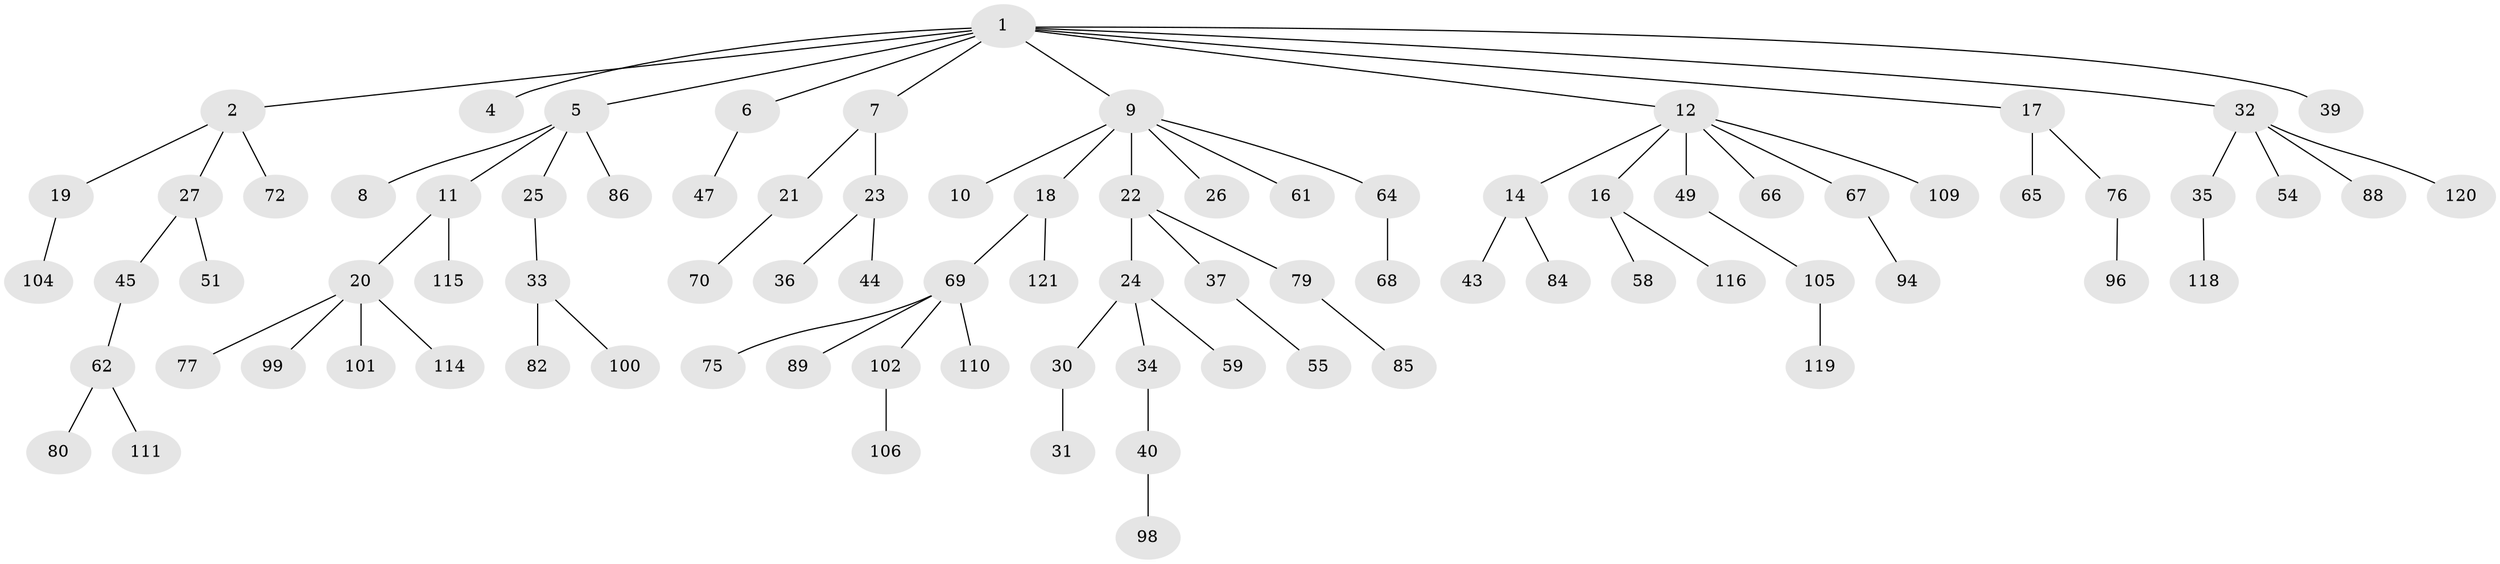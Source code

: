 // Generated by graph-tools (version 1.1) at 2025/24/03/03/25 07:24:05]
// undirected, 85 vertices, 84 edges
graph export_dot {
graph [start="1"]
  node [color=gray90,style=filled];
  1 [super="+3"];
  2 [super="+83"];
  4;
  5 [super="+50"];
  6;
  7;
  8;
  9 [super="+13"];
  10;
  11 [super="+46"];
  12 [super="+15"];
  14 [super="+74"];
  16 [super="+57"];
  17 [super="+52"];
  18 [super="+71"];
  19 [super="+107"];
  20 [super="+90"];
  21 [super="+48"];
  22 [super="+29"];
  23 [super="+63"];
  24 [super="+28"];
  25;
  26;
  27 [super="+38"];
  30 [super="+78"];
  31;
  32 [super="+41"];
  33 [super="+53"];
  34;
  35 [super="+42"];
  36;
  37 [super="+56"];
  39;
  40 [super="+113"];
  43 [super="+97"];
  44 [super="+91"];
  45 [super="+73"];
  47;
  49;
  51;
  54 [super="+117"];
  55 [super="+60"];
  58;
  59;
  61;
  62 [super="+87"];
  64;
  65 [super="+92"];
  66;
  67;
  68 [super="+122"];
  69 [super="+81"];
  70;
  72;
  75;
  76;
  77 [super="+108"];
  79 [super="+93"];
  80 [super="+95"];
  82;
  84;
  85;
  86;
  88;
  89;
  94;
  96;
  98;
  99;
  100;
  101 [super="+103"];
  102;
  104;
  105;
  106;
  109;
  110;
  111 [super="+112"];
  114;
  115;
  116;
  118;
  119;
  120;
  121;
  1 -- 2;
  1 -- 4;
  1 -- 9;
  1 -- 39;
  1 -- 32;
  1 -- 17;
  1 -- 5;
  1 -- 6;
  1 -- 7;
  1 -- 12;
  2 -- 19;
  2 -- 27;
  2 -- 72;
  5 -- 8;
  5 -- 11;
  5 -- 25;
  5 -- 86;
  6 -- 47;
  7 -- 21;
  7 -- 23;
  9 -- 10;
  9 -- 22;
  9 -- 26;
  9 -- 64;
  9 -- 18;
  9 -- 61;
  11 -- 20;
  11 -- 115;
  12 -- 14;
  12 -- 49;
  12 -- 67;
  12 -- 16;
  12 -- 66;
  12 -- 109;
  14 -- 43;
  14 -- 84;
  16 -- 58;
  16 -- 116;
  17 -- 65;
  17 -- 76;
  18 -- 69;
  18 -- 121;
  19 -- 104;
  20 -- 77;
  20 -- 99;
  20 -- 101;
  20 -- 114;
  21 -- 70;
  22 -- 24;
  22 -- 37;
  22 -- 79;
  23 -- 36;
  23 -- 44;
  24 -- 30;
  24 -- 59;
  24 -- 34;
  25 -- 33;
  27 -- 45;
  27 -- 51;
  30 -- 31;
  32 -- 35;
  32 -- 88;
  32 -- 120;
  32 -- 54;
  33 -- 82;
  33 -- 100;
  34 -- 40;
  35 -- 118;
  37 -- 55;
  40 -- 98;
  45 -- 62;
  49 -- 105;
  62 -- 80;
  62 -- 111;
  64 -- 68;
  67 -- 94;
  69 -- 75;
  69 -- 89;
  69 -- 102;
  69 -- 110;
  76 -- 96;
  79 -- 85;
  102 -- 106;
  105 -- 119;
}
